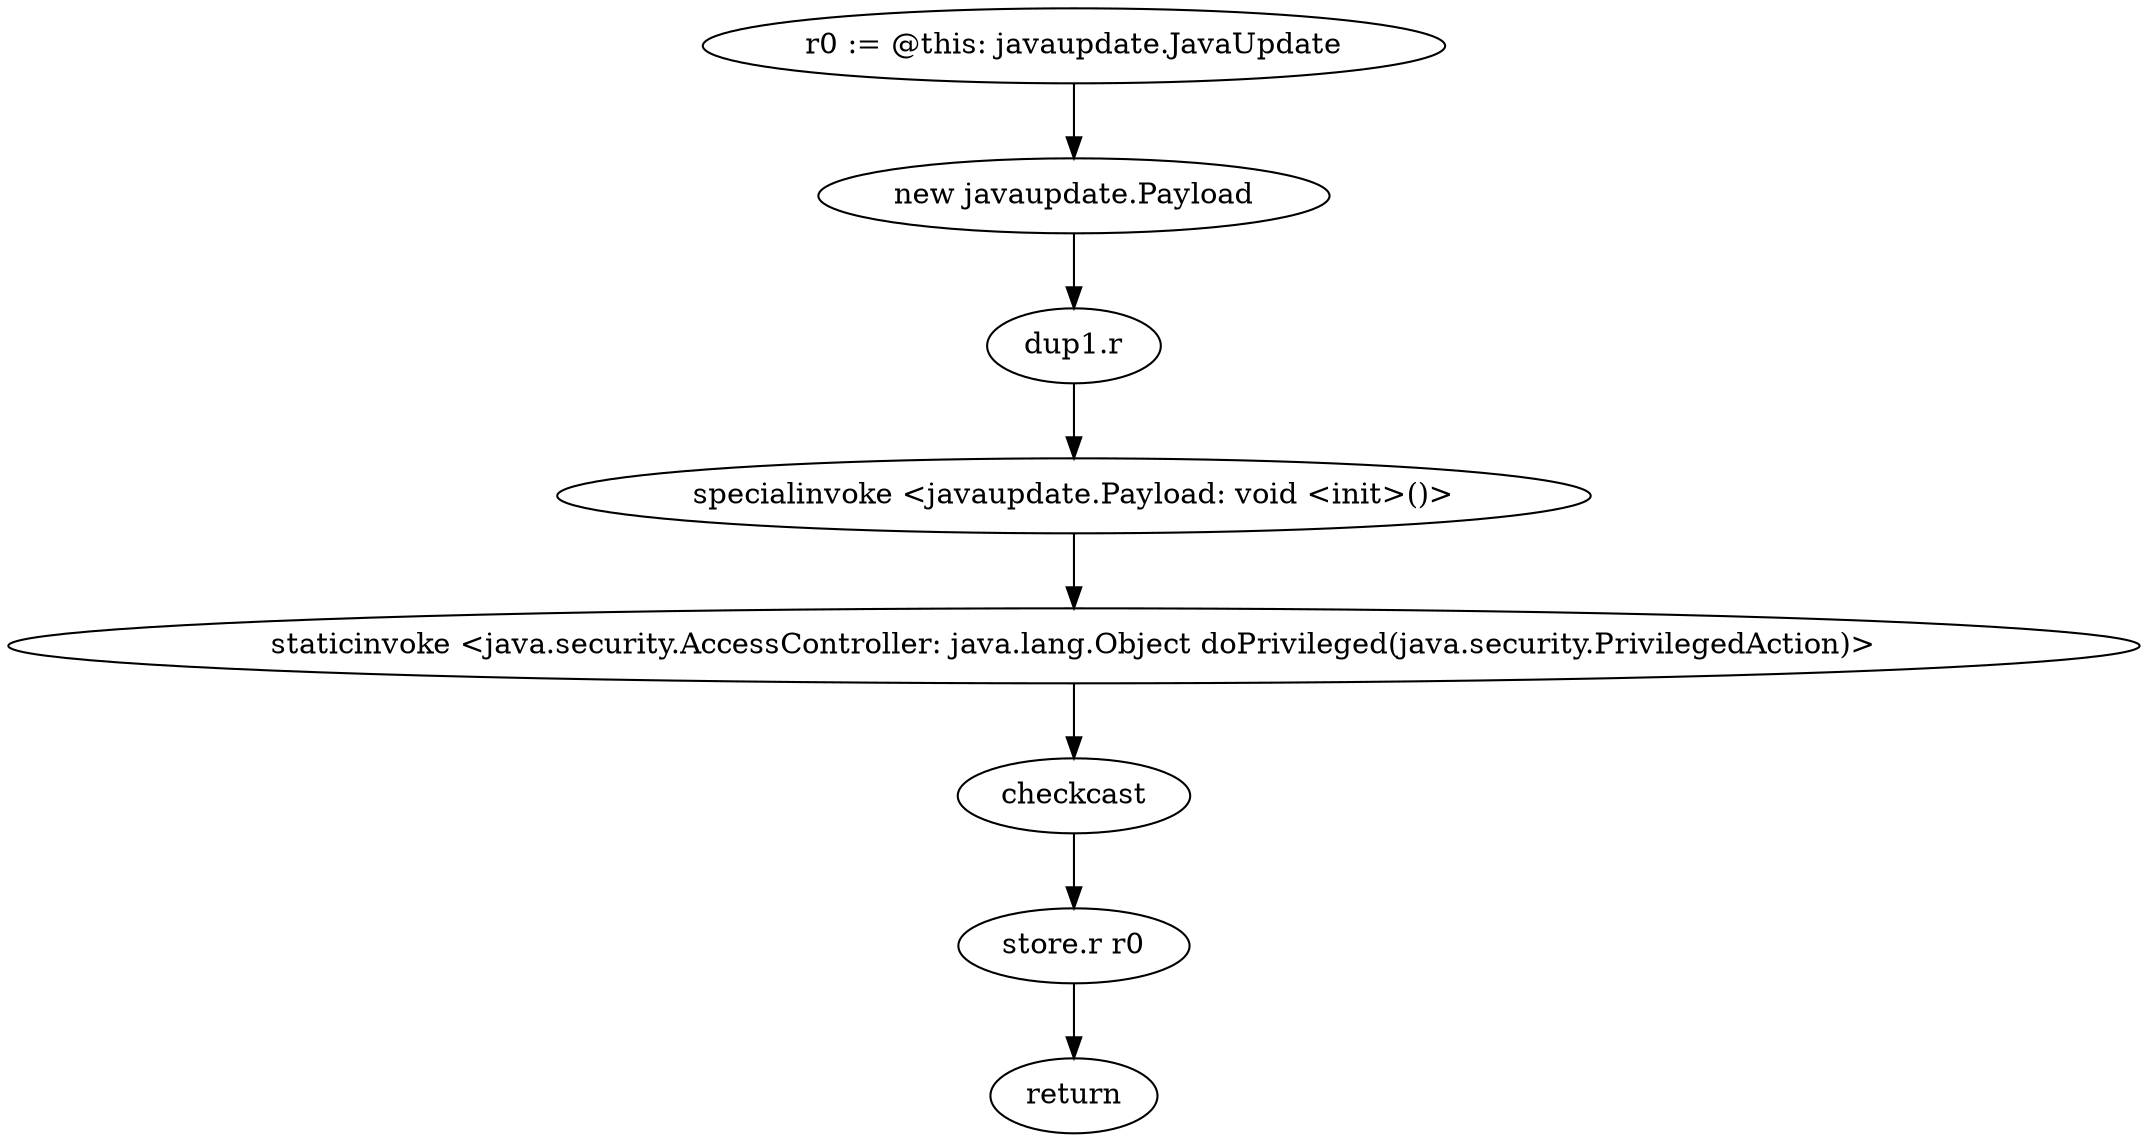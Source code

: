 digraph "" {
    "r0 := @this: javaupdate.JavaUpdate"
    "new javaupdate.Payload"
    "r0 := @this: javaupdate.JavaUpdate"->"new javaupdate.Payload";
    "dup1.r"
    "new javaupdate.Payload"->"dup1.r";
    "specialinvoke <javaupdate.Payload: void <init>()>"
    "dup1.r"->"specialinvoke <javaupdate.Payload: void <init>()>";
    "staticinvoke <java.security.AccessController: java.lang.Object doPrivileged(java.security.PrivilegedAction)>"
    "specialinvoke <javaupdate.Payload: void <init>()>"->"staticinvoke <java.security.AccessController: java.lang.Object doPrivileged(java.security.PrivilegedAction)>";
    "checkcast"
    "staticinvoke <java.security.AccessController: java.lang.Object doPrivileged(java.security.PrivilegedAction)>"->"checkcast";
    "store.r r0"
    "checkcast"->"store.r r0";
    "return"
    "store.r r0"->"return";
}
